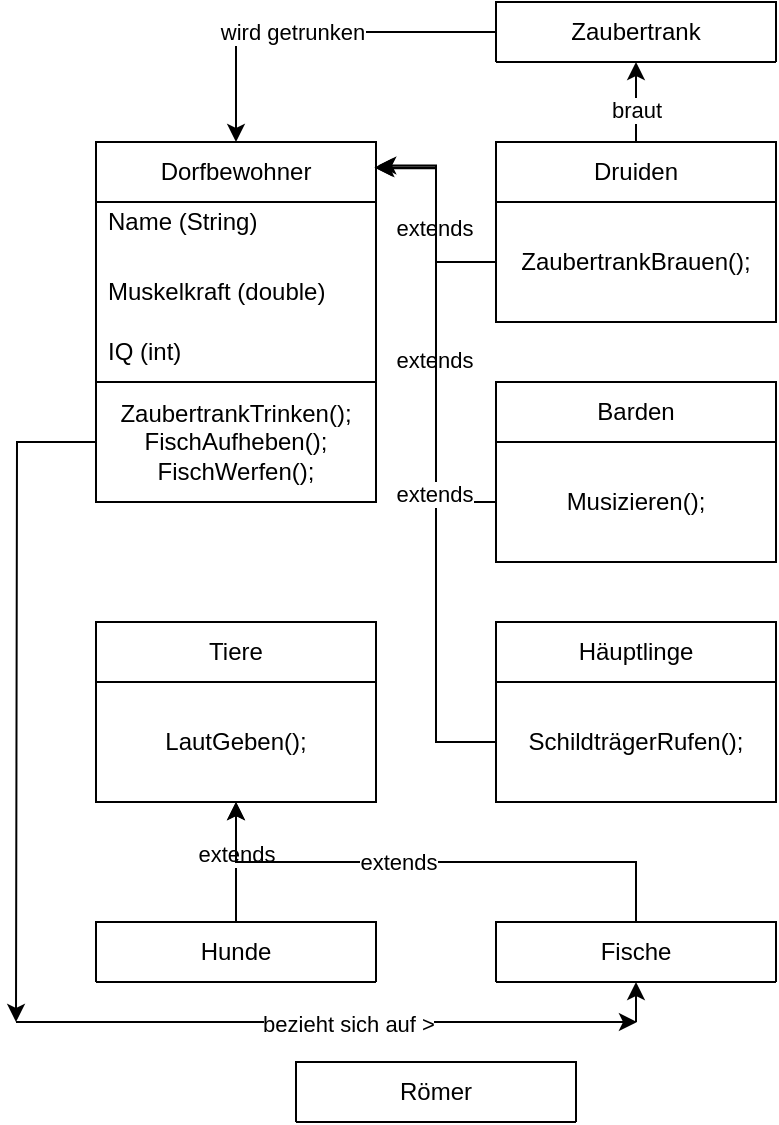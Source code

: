 <mxfile version="24.0.4" type="github">
  <diagram name="Seite-1" id="O34IK1DBgTGSbyAh4mBq">
    <mxGraphModel dx="989" dy="545" grid="1" gridSize="10" guides="1" tooltips="1" connect="1" arrows="1" fold="1" page="1" pageScale="1" pageWidth="827" pageHeight="1169" math="0" shadow="0">
      <root>
        <mxCell id="0" />
        <mxCell id="1" parent="0" />
        <mxCell id="JOM45pb3-wzvypwPHvmO-32" style="edgeStyle=orthogonalEdgeStyle;rounded=0;orthogonalLoop=1;jettySize=auto;html=1;exitX=0;exitY=0.5;exitDx=0;exitDy=0;" edge="1" parent="1" source="JOM45pb3-wzvypwPHvmO-5">
          <mxGeometry relative="1" as="geometry">
            <mxPoint x="160" y="600" as="targetPoint" />
          </mxGeometry>
        </mxCell>
        <mxCell id="JOM45pb3-wzvypwPHvmO-1" value="Dorfbewohner" style="swimlane;fontStyle=0;childLayout=stackLayout;horizontal=1;startSize=30;horizontalStack=0;resizeParent=1;resizeParentMax=0;resizeLast=0;collapsible=1;marginBottom=0;whiteSpace=wrap;html=1;" vertex="1" parent="1">
          <mxGeometry x="200" y="160" width="140" height="180" as="geometry" />
        </mxCell>
        <mxCell id="JOM45pb3-wzvypwPHvmO-2" value="&lt;div&gt;Name (String)&lt;/div&gt;&lt;div&gt;&lt;br&gt;&lt;/div&gt;" style="text;strokeColor=none;fillColor=none;align=left;verticalAlign=middle;spacingLeft=4;spacingRight=4;overflow=hidden;points=[[0,0.5],[1,0.5]];portConstraint=eastwest;rotatable=0;whiteSpace=wrap;html=1;" vertex="1" parent="JOM45pb3-wzvypwPHvmO-1">
          <mxGeometry y="30" width="140" height="30" as="geometry" />
        </mxCell>
        <mxCell id="JOM45pb3-wzvypwPHvmO-3" value="Muskelkraft (double)" style="text;strokeColor=none;fillColor=none;align=left;verticalAlign=middle;spacingLeft=4;spacingRight=4;overflow=hidden;points=[[0,0.5],[1,0.5]];portConstraint=eastwest;rotatable=0;whiteSpace=wrap;html=1;" vertex="1" parent="JOM45pb3-wzvypwPHvmO-1">
          <mxGeometry y="60" width="140" height="30" as="geometry" />
        </mxCell>
        <mxCell id="JOM45pb3-wzvypwPHvmO-4" value="IQ (int)" style="text;strokeColor=none;fillColor=none;align=left;verticalAlign=middle;spacingLeft=4;spacingRight=4;overflow=hidden;points=[[0,0.5],[1,0.5]];portConstraint=eastwest;rotatable=0;whiteSpace=wrap;html=1;" vertex="1" parent="JOM45pb3-wzvypwPHvmO-1">
          <mxGeometry y="90" width="140" height="30" as="geometry" />
        </mxCell>
        <mxCell id="JOM45pb3-wzvypwPHvmO-5" value="ZaubertrankTrinken();&lt;br&gt;FischAufheben();&lt;br&gt;FischWerfen();" style="rounded=0;whiteSpace=wrap;html=1;" vertex="1" parent="JOM45pb3-wzvypwPHvmO-1">
          <mxGeometry y="120" width="140" height="60" as="geometry" />
        </mxCell>
        <mxCell id="JOM45pb3-wzvypwPHvmO-6" value="&lt;div&gt;Barden&lt;/div&gt;" style="swimlane;fontStyle=0;childLayout=stackLayout;horizontal=1;startSize=30;horizontalStack=0;resizeParent=1;resizeParentMax=0;resizeLast=0;collapsible=1;marginBottom=0;whiteSpace=wrap;html=1;" vertex="1" parent="1">
          <mxGeometry x="400" y="280" width="140" height="30" as="geometry" />
        </mxCell>
        <mxCell id="JOM45pb3-wzvypwPHvmO-12" style="edgeStyle=orthogonalEdgeStyle;rounded=0;orthogonalLoop=1;jettySize=auto;html=1;entryX=1.001;entryY=0.073;entryDx=0;entryDy=0;entryPerimeter=0;" edge="1" parent="1" source="JOM45pb3-wzvypwPHvmO-10" target="JOM45pb3-wzvypwPHvmO-1">
          <mxGeometry relative="1" as="geometry" />
        </mxCell>
        <mxCell id="JOM45pb3-wzvypwPHvmO-13" value="extends" style="edgeLabel;html=1;align=center;verticalAlign=middle;resizable=0;points=[];" vertex="1" connectable="0" parent="JOM45pb3-wzvypwPHvmO-12">
          <mxGeometry x="-0.114" y="1" relative="1" as="geometry">
            <mxPoint as="offset" />
          </mxGeometry>
        </mxCell>
        <mxCell id="JOM45pb3-wzvypwPHvmO-40" style="edgeStyle=orthogonalEdgeStyle;rounded=0;orthogonalLoop=1;jettySize=auto;html=1;entryX=0.5;entryY=1;entryDx=0;entryDy=0;" edge="1" parent="1" source="JOM45pb3-wzvypwPHvmO-14" target="JOM45pb3-wzvypwPHvmO-37">
          <mxGeometry relative="1" as="geometry" />
        </mxCell>
        <mxCell id="JOM45pb3-wzvypwPHvmO-41" value="braut" style="edgeLabel;html=1;align=center;verticalAlign=middle;resizable=0;points=[];" vertex="1" connectable="0" parent="JOM45pb3-wzvypwPHvmO-40">
          <mxGeometry x="-0.183" relative="1" as="geometry">
            <mxPoint as="offset" />
          </mxGeometry>
        </mxCell>
        <mxCell id="JOM45pb3-wzvypwPHvmO-14" value="Druiden" style="swimlane;fontStyle=0;childLayout=stackLayout;horizontal=1;startSize=30;horizontalStack=0;resizeParent=1;resizeParentMax=0;resizeLast=0;collapsible=1;marginBottom=0;whiteSpace=wrap;html=1;" vertex="1" parent="1">
          <mxGeometry x="400" y="160" width="140" height="90" as="geometry" />
        </mxCell>
        <mxCell id="JOM45pb3-wzvypwPHvmO-10" value="ZaubertrankBrauen();" style="rounded=0;whiteSpace=wrap;html=1;" vertex="1" parent="JOM45pb3-wzvypwPHvmO-14">
          <mxGeometry y="30" width="140" height="60" as="geometry" />
        </mxCell>
        <mxCell id="JOM45pb3-wzvypwPHvmO-15" value="Musizieren();" style="rounded=0;whiteSpace=wrap;html=1;" vertex="1" parent="1">
          <mxGeometry x="400" y="310" width="140" height="60" as="geometry" />
        </mxCell>
        <mxCell id="JOM45pb3-wzvypwPHvmO-16" style="edgeStyle=orthogonalEdgeStyle;rounded=0;orthogonalLoop=1;jettySize=auto;html=1;entryX=0.994;entryY=0.071;entryDx=0;entryDy=0;entryPerimeter=0;exitX=0;exitY=0.5;exitDx=0;exitDy=0;" edge="1" parent="1" source="JOM45pb3-wzvypwPHvmO-15" target="JOM45pb3-wzvypwPHvmO-1">
          <mxGeometry relative="1" as="geometry">
            <mxPoint x="400" y="219.48" as="sourcePoint" />
            <mxPoint x="340" y="172.48" as="targetPoint" />
          </mxGeometry>
        </mxCell>
        <mxCell id="JOM45pb3-wzvypwPHvmO-17" value="extends" style="edgeLabel;html=1;align=center;verticalAlign=middle;resizable=0;points=[];" vertex="1" connectable="0" parent="JOM45pb3-wzvypwPHvmO-16">
          <mxGeometry x="-0.114" y="1" relative="1" as="geometry">
            <mxPoint as="offset" />
          </mxGeometry>
        </mxCell>
        <mxCell id="JOM45pb3-wzvypwPHvmO-18" value="Häuptlinge" style="swimlane;fontStyle=0;childLayout=stackLayout;horizontal=1;startSize=30;horizontalStack=0;resizeParent=1;resizeParentMax=0;resizeLast=0;collapsible=1;marginBottom=0;whiteSpace=wrap;html=1;" vertex="1" parent="1">
          <mxGeometry x="400" y="400" width="140" height="30" as="geometry" />
        </mxCell>
        <mxCell id="JOM45pb3-wzvypwPHvmO-19" value="SchildträgerRufen();" style="rounded=0;whiteSpace=wrap;html=1;" vertex="1" parent="1">
          <mxGeometry x="400" y="430" width="140" height="60" as="geometry" />
        </mxCell>
        <mxCell id="JOM45pb3-wzvypwPHvmO-20" style="edgeStyle=orthogonalEdgeStyle;rounded=0;orthogonalLoop=1;jettySize=auto;html=1;entryX=1.008;entryY=0.065;entryDx=0;entryDy=0;entryPerimeter=0;exitX=0;exitY=0.5;exitDx=0;exitDy=0;" edge="1" parent="1" source="JOM45pb3-wzvypwPHvmO-19" target="JOM45pb3-wzvypwPHvmO-1">
          <mxGeometry relative="1" as="geometry">
            <mxPoint x="410" y="350" as="sourcePoint" />
            <mxPoint x="349" y="183" as="targetPoint" />
            <Array as="points">
              <mxPoint x="370" y="460" />
              <mxPoint x="370" y="172" />
            </Array>
          </mxGeometry>
        </mxCell>
        <mxCell id="JOM45pb3-wzvypwPHvmO-21" value="extends" style="edgeLabel;html=1;align=center;verticalAlign=middle;resizable=0;points=[];" vertex="1" connectable="0" parent="JOM45pb3-wzvypwPHvmO-20">
          <mxGeometry x="-0.114" y="1" relative="1" as="geometry">
            <mxPoint as="offset" />
          </mxGeometry>
        </mxCell>
        <mxCell id="JOM45pb3-wzvypwPHvmO-23" value="Tiere" style="swimlane;fontStyle=0;childLayout=stackLayout;horizontal=1;startSize=30;horizontalStack=0;resizeParent=1;resizeParentMax=0;resizeLast=0;collapsible=1;marginBottom=0;whiteSpace=wrap;html=1;" vertex="1" parent="1">
          <mxGeometry x="200" y="400" width="140" height="30" as="geometry" />
        </mxCell>
        <mxCell id="JOM45pb3-wzvypwPHvmO-24" value="LautGeben();" style="rounded=0;whiteSpace=wrap;html=1;" vertex="1" parent="1">
          <mxGeometry x="200" y="430" width="140" height="60" as="geometry" />
        </mxCell>
        <mxCell id="JOM45pb3-wzvypwPHvmO-26" style="edgeStyle=orthogonalEdgeStyle;rounded=0;orthogonalLoop=1;jettySize=auto;html=1;entryX=0.5;entryY=1;entryDx=0;entryDy=0;" edge="1" parent="1" source="JOM45pb3-wzvypwPHvmO-25" target="JOM45pb3-wzvypwPHvmO-24">
          <mxGeometry relative="1" as="geometry" />
        </mxCell>
        <mxCell id="JOM45pb3-wzvypwPHvmO-27" value="extends" style="edgeLabel;html=1;align=center;verticalAlign=middle;resizable=0;points=[];" vertex="1" connectable="0" parent="JOM45pb3-wzvypwPHvmO-26">
          <mxGeometry x="0.148" relative="1" as="geometry">
            <mxPoint as="offset" />
          </mxGeometry>
        </mxCell>
        <mxCell id="JOM45pb3-wzvypwPHvmO-25" value="Hunde" style="swimlane;fontStyle=0;childLayout=stackLayout;horizontal=1;startSize=30;horizontalStack=0;resizeParent=1;resizeParentMax=0;resizeLast=0;collapsible=1;marginBottom=0;whiteSpace=wrap;html=1;" vertex="1" parent="1">
          <mxGeometry x="200" y="550" width="140" height="30" as="geometry" />
        </mxCell>
        <mxCell id="JOM45pb3-wzvypwPHvmO-29" value="Fische" style="swimlane;fontStyle=0;childLayout=stackLayout;horizontal=1;startSize=30;horizontalStack=0;resizeParent=1;resizeParentMax=0;resizeLast=0;collapsible=1;marginBottom=0;whiteSpace=wrap;html=1;" vertex="1" parent="1">
          <mxGeometry x="400" y="550" width="140" height="30" as="geometry" />
        </mxCell>
        <mxCell id="JOM45pb3-wzvypwPHvmO-30" style="edgeStyle=orthogonalEdgeStyle;rounded=0;orthogonalLoop=1;jettySize=auto;html=1;entryX=0.5;entryY=1;entryDx=0;entryDy=0;exitX=0.5;exitY=0;exitDx=0;exitDy=0;" edge="1" parent="1" source="JOM45pb3-wzvypwPHvmO-29" target="JOM45pb3-wzvypwPHvmO-24">
          <mxGeometry relative="1" as="geometry">
            <mxPoint x="280" y="560" as="sourcePoint" />
            <mxPoint x="280" y="500" as="targetPoint" />
          </mxGeometry>
        </mxCell>
        <mxCell id="JOM45pb3-wzvypwPHvmO-31" value="extends" style="edgeLabel;html=1;align=center;verticalAlign=middle;resizable=0;points=[];" vertex="1" connectable="0" parent="JOM45pb3-wzvypwPHvmO-30">
          <mxGeometry x="0.148" relative="1" as="geometry">
            <mxPoint as="offset" />
          </mxGeometry>
        </mxCell>
        <mxCell id="JOM45pb3-wzvypwPHvmO-33" value="" style="endArrow=classic;html=1;rounded=0;" edge="1" parent="1">
          <mxGeometry width="50" height="50" relative="1" as="geometry">
            <mxPoint x="160" y="600" as="sourcePoint" />
            <mxPoint x="470.476" y="600" as="targetPoint" />
          </mxGeometry>
        </mxCell>
        <mxCell id="JOM45pb3-wzvypwPHvmO-35" value="bezieht sich auf &amp;gt;" style="edgeLabel;html=1;align=center;verticalAlign=middle;resizable=0;points=[];" vertex="1" connectable="0" parent="JOM45pb3-wzvypwPHvmO-33">
          <mxGeometry x="0.068" y="-1" relative="1" as="geometry">
            <mxPoint as="offset" />
          </mxGeometry>
        </mxCell>
        <mxCell id="JOM45pb3-wzvypwPHvmO-34" value="" style="endArrow=classic;html=1;rounded=0;entryX=0.5;entryY=1;entryDx=0;entryDy=0;" edge="1" parent="1" target="JOM45pb3-wzvypwPHvmO-29">
          <mxGeometry width="50" height="50" relative="1" as="geometry">
            <mxPoint x="470" y="600" as="sourcePoint" />
            <mxPoint x="560" y="590" as="targetPoint" />
          </mxGeometry>
        </mxCell>
        <mxCell id="JOM45pb3-wzvypwPHvmO-36" value="Römer" style="swimlane;fontStyle=0;childLayout=stackLayout;horizontal=1;startSize=30;horizontalStack=0;resizeParent=1;resizeParentMax=0;resizeLast=0;collapsible=1;marginBottom=0;whiteSpace=wrap;html=1;" vertex="1" parent="1">
          <mxGeometry x="300" y="620" width="140" height="30" as="geometry" />
        </mxCell>
        <mxCell id="JOM45pb3-wzvypwPHvmO-38" style="edgeStyle=orthogonalEdgeStyle;rounded=0;orthogonalLoop=1;jettySize=auto;html=1;entryX=0.5;entryY=0;entryDx=0;entryDy=0;" edge="1" parent="1" source="JOM45pb3-wzvypwPHvmO-37" target="JOM45pb3-wzvypwPHvmO-1">
          <mxGeometry relative="1" as="geometry" />
        </mxCell>
        <mxCell id="JOM45pb3-wzvypwPHvmO-39" value="wird getrunken" style="edgeLabel;html=1;align=center;verticalAlign=middle;resizable=0;points=[];" vertex="1" connectable="0" parent="JOM45pb3-wzvypwPHvmO-38">
          <mxGeometry x="0.11" relative="1" as="geometry">
            <mxPoint as="offset" />
          </mxGeometry>
        </mxCell>
        <mxCell id="JOM45pb3-wzvypwPHvmO-37" value="Zaubertrank" style="swimlane;fontStyle=0;childLayout=stackLayout;horizontal=1;startSize=30;horizontalStack=0;resizeParent=1;resizeParentMax=0;resizeLast=0;collapsible=1;marginBottom=0;whiteSpace=wrap;html=1;" vertex="1" parent="1">
          <mxGeometry x="400" y="90" width="140" height="30" as="geometry" />
        </mxCell>
      </root>
    </mxGraphModel>
  </diagram>
</mxfile>
